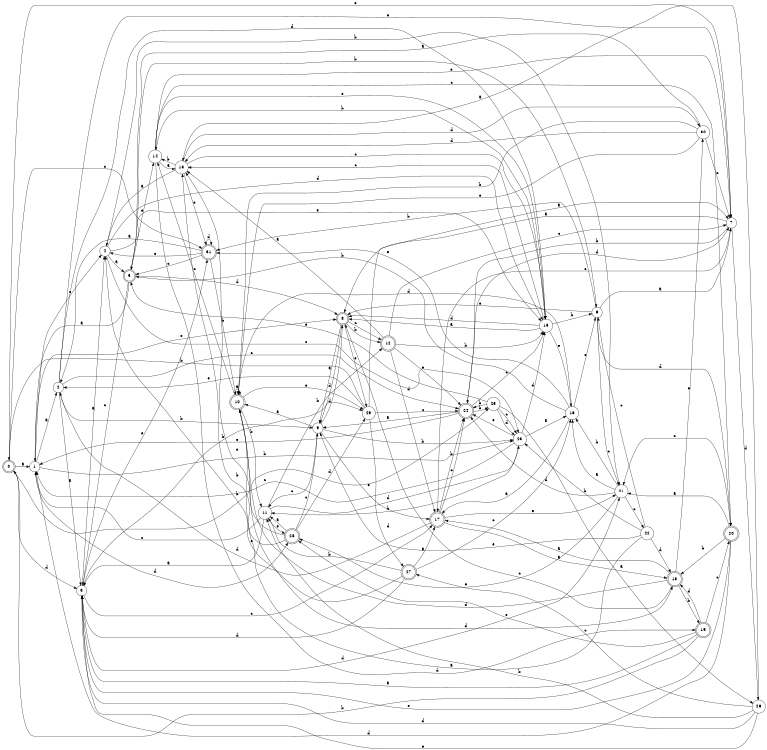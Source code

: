 digraph n26_6 {
__start0 [label="" shape="none"];

rankdir=LR;
size="8,5";

s0 [style="rounded,filled", color="black", fillcolor="white" shape="doublecircle", label="0"];
s1 [style="filled", color="black", fillcolor="white" shape="circle", label="1"];
s2 [style="filled", color="black", fillcolor="white" shape="circle", label="2"];
s3 [style="filled", color="black", fillcolor="white" shape="circle", label="3"];
s4 [style="filled", color="black", fillcolor="white" shape="circle", label="4"];
s5 [style="rounded,filled", color="black", fillcolor="white" shape="doublecircle", label="5"];
s6 [style="filled", color="black", fillcolor="white" shape="circle", label="6"];
s7 [style="filled", color="black", fillcolor="white" shape="circle", label="7"];
s8 [style="rounded,filled", color="black", fillcolor="white" shape="doublecircle", label="8"];
s9 [style="filled", color="black", fillcolor="white" shape="circle", label="9"];
s10 [style="rounded,filled", color="black", fillcolor="white" shape="doublecircle", label="10"];
s11 [style="filled", color="black", fillcolor="white" shape="circle", label="11"];
s12 [style="rounded,filled", color="black", fillcolor="white" shape="doublecircle", label="12"];
s13 [style="filled", color="black", fillcolor="white" shape="circle", label="13"];
s14 [style="filled", color="black", fillcolor="white" shape="circle", label="14"];
s15 [style="filled", color="black", fillcolor="white" shape="circle", label="15"];
s16 [style="filled", color="black", fillcolor="white" shape="circle", label="16"];
s17 [style="rounded,filled", color="black", fillcolor="white" shape="doublecircle", label="17"];
s18 [style="rounded,filled", color="black", fillcolor="white" shape="doublecircle", label="18"];
s19 [style="rounded,filled", color="black", fillcolor="white" shape="doublecircle", label="19"];
s20 [style="rounded,filled", color="black", fillcolor="white" shape="doublecircle", label="20"];
s21 [style="filled", color="black", fillcolor="white" shape="circle", label="21"];
s22 [style="filled", color="black", fillcolor="white" shape="circle", label="22"];
s23 [style="filled", color="black", fillcolor="white" shape="circle", label="23"];
s24 [style="rounded,filled", color="black", fillcolor="white" shape="doublecircle", label="24"];
s25 [style="filled", color="black", fillcolor="white" shape="circle", label="25"];
s26 [style="filled", color="black", fillcolor="white" shape="circle", label="26"];
s27 [style="rounded,filled", color="black", fillcolor="white" shape="doublecircle", label="27"];
s28 [style="rounded,filled", color="black", fillcolor="white" shape="doublecircle", label="28"];
s29 [style="filled", color="black", fillcolor="white" shape="circle", label="29"];
s30 [style="filled", color="black", fillcolor="white" shape="circle", label="30"];
s31 [style="rounded,filled", color="black", fillcolor="white" shape="doublecircle", label="31"];
s0 -> s1 [label="a"];
s0 -> s25 [label="b"];
s0 -> s31 [label="c"];
s0 -> s3 [label="d"];
s0 -> s7 [label="e"];
s1 -> s2 [label="a"];
s1 -> s23 [label="b"];
s1 -> s4 [label="c"];
s1 -> s28 [label="d"];
s1 -> s8 [label="e"];
s2 -> s3 [label="a"];
s2 -> s9 [label="b"];
s2 -> s24 [label="c"];
s2 -> s15 [label="d"];
s2 -> s7 [label="e"];
s3 -> s4 [label="a"];
s3 -> s29 [label="b"];
s3 -> s17 [label="c"];
s3 -> s21 [label="d"];
s3 -> s31 [label="e"];
s4 -> s5 [label="a"];
s4 -> s21 [label="b"];
s4 -> s23 [label="c"];
s4 -> s15 [label="d"];
s4 -> s15 [label="e"];
s5 -> s1 [label="a"];
s5 -> s6 [label="b"];
s5 -> s3 [label="c"];
s5 -> s8 [label="d"];
s5 -> s14 [label="e"];
s6 -> s7 [label="a"];
s6 -> s31 [label="b"];
s6 -> s21 [label="c"];
s6 -> s20 [label="d"];
s6 -> s8 [label="e"];
s7 -> s8 [label="a"];
s7 -> s24 [label="b"];
s7 -> s17 [label="c"];
s7 -> s26 [label="d"];
s7 -> s14 [label="e"];
s8 -> s9 [label="a"];
s8 -> s12 [label="b"];
s8 -> s12 [label="c"];
s8 -> s9 [label="d"];
s8 -> s29 [label="e"];
s9 -> s10 [label="a"];
s9 -> s23 [label="b"];
s9 -> s11 [label="c"];
s9 -> s8 [label="d"];
s9 -> s17 [label="e"];
s10 -> s10 [label="a"];
s10 -> s11 [label="b"];
s10 -> s14 [label="c"];
s10 -> s18 [label="d"];
s10 -> s29 [label="e"];
s11 -> s3 [label="a"];
s11 -> s12 [label="b"];
s11 -> s1 [label="c"];
s11 -> s23 [label="d"];
s11 -> s28 [label="e"];
s12 -> s13 [label="a"];
s12 -> s15 [label="b"];
s12 -> s7 [label="c"];
s12 -> s17 [label="d"];
s12 -> s24 [label="e"];
s13 -> s4 [label="a"];
s13 -> s14 [label="b"];
s13 -> s15 [label="c"];
s13 -> s30 [label="d"];
s13 -> s31 [label="e"];
s14 -> s13 [label="a"];
s14 -> s15 [label="b"];
s14 -> s20 [label="c"];
s14 -> s19 [label="d"];
s14 -> s15 [label="e"];
s15 -> s8 [label="a"];
s15 -> s6 [label="b"];
s15 -> s13 [label="c"];
s15 -> s8 [label="d"];
s15 -> s16 [label="e"];
s16 -> s17 [label="a"];
s16 -> s5 [label="b"];
s16 -> s6 [label="c"];
s16 -> s10 [label="d"];
s16 -> s31 [label="e"];
s17 -> s18 [label="a"];
s17 -> s24 [label="b"];
s17 -> s24 [label="c"];
s17 -> s2 [label="d"];
s17 -> s21 [label="e"];
s18 -> s17 [label="a"];
s18 -> s19 [label="b"];
s18 -> s8 [label="c"];
s18 -> s10 [label="d"];
s18 -> s30 [label="e"];
s19 -> s3 [label="a"];
s19 -> s0 [label="b"];
s19 -> s20 [label="c"];
s19 -> s18 [label="d"];
s19 -> s28 [label="e"];
s20 -> s21 [label="a"];
s20 -> s18 [label="b"];
s20 -> s21 [label="c"];
s20 -> s1 [label="d"];
s20 -> s3 [label="e"];
s21 -> s16 [label="a"];
s21 -> s16 [label="b"];
s21 -> s22 [label="c"];
s21 -> s24 [label="d"];
s21 -> s28 [label="e"];
s22 -> s10 [label="a"];
s22 -> s23 [label="b"];
s22 -> s6 [label="c"];
s22 -> s18 [label="d"];
s22 -> s9 [label="e"];
s23 -> s16 [label="a"];
s23 -> s11 [label="b"];
s23 -> s1 [label="c"];
s23 -> s15 [label="d"];
s23 -> s24 [label="e"];
s24 -> s9 [label="a"];
s24 -> s25 [label="b"];
s24 -> s15 [label="c"];
s24 -> s7 [label="d"];
s24 -> s1 [label="e"];
s25 -> s26 [label="a"];
s25 -> s24 [label="b"];
s25 -> s23 [label="c"];
s25 -> s23 [label="d"];
s25 -> s5 [label="e"];
s26 -> s13 [label="a"];
s26 -> s11 [label="b"];
s26 -> s27 [label="c"];
s26 -> s3 [label="d"];
s26 -> s3 [label="e"];
s27 -> s17 [label="a"];
s27 -> s11 [label="b"];
s27 -> s16 [label="c"];
s27 -> s3 [label="d"];
s27 -> s4 [label="e"];
s28 -> s11 [label="a"];
s28 -> s13 [label="b"];
s28 -> s9 [label="c"];
s28 -> s29 [label="d"];
s28 -> s13 [label="e"];
s29 -> s7 [label="a"];
s29 -> s0 [label="b"];
s29 -> s24 [label="c"];
s29 -> s27 [label="d"];
s29 -> s2 [label="e"];
s30 -> s5 [label="a"];
s30 -> s10 [label="b"];
s30 -> s7 [label="c"];
s30 -> s13 [label="d"];
s30 -> s10 [label="e"];
s31 -> s2 [label="a"];
s31 -> s10 [label="b"];
s31 -> s5 [label="c"];
s31 -> s31 [label="d"];
s31 -> s4 [label="e"];

}
